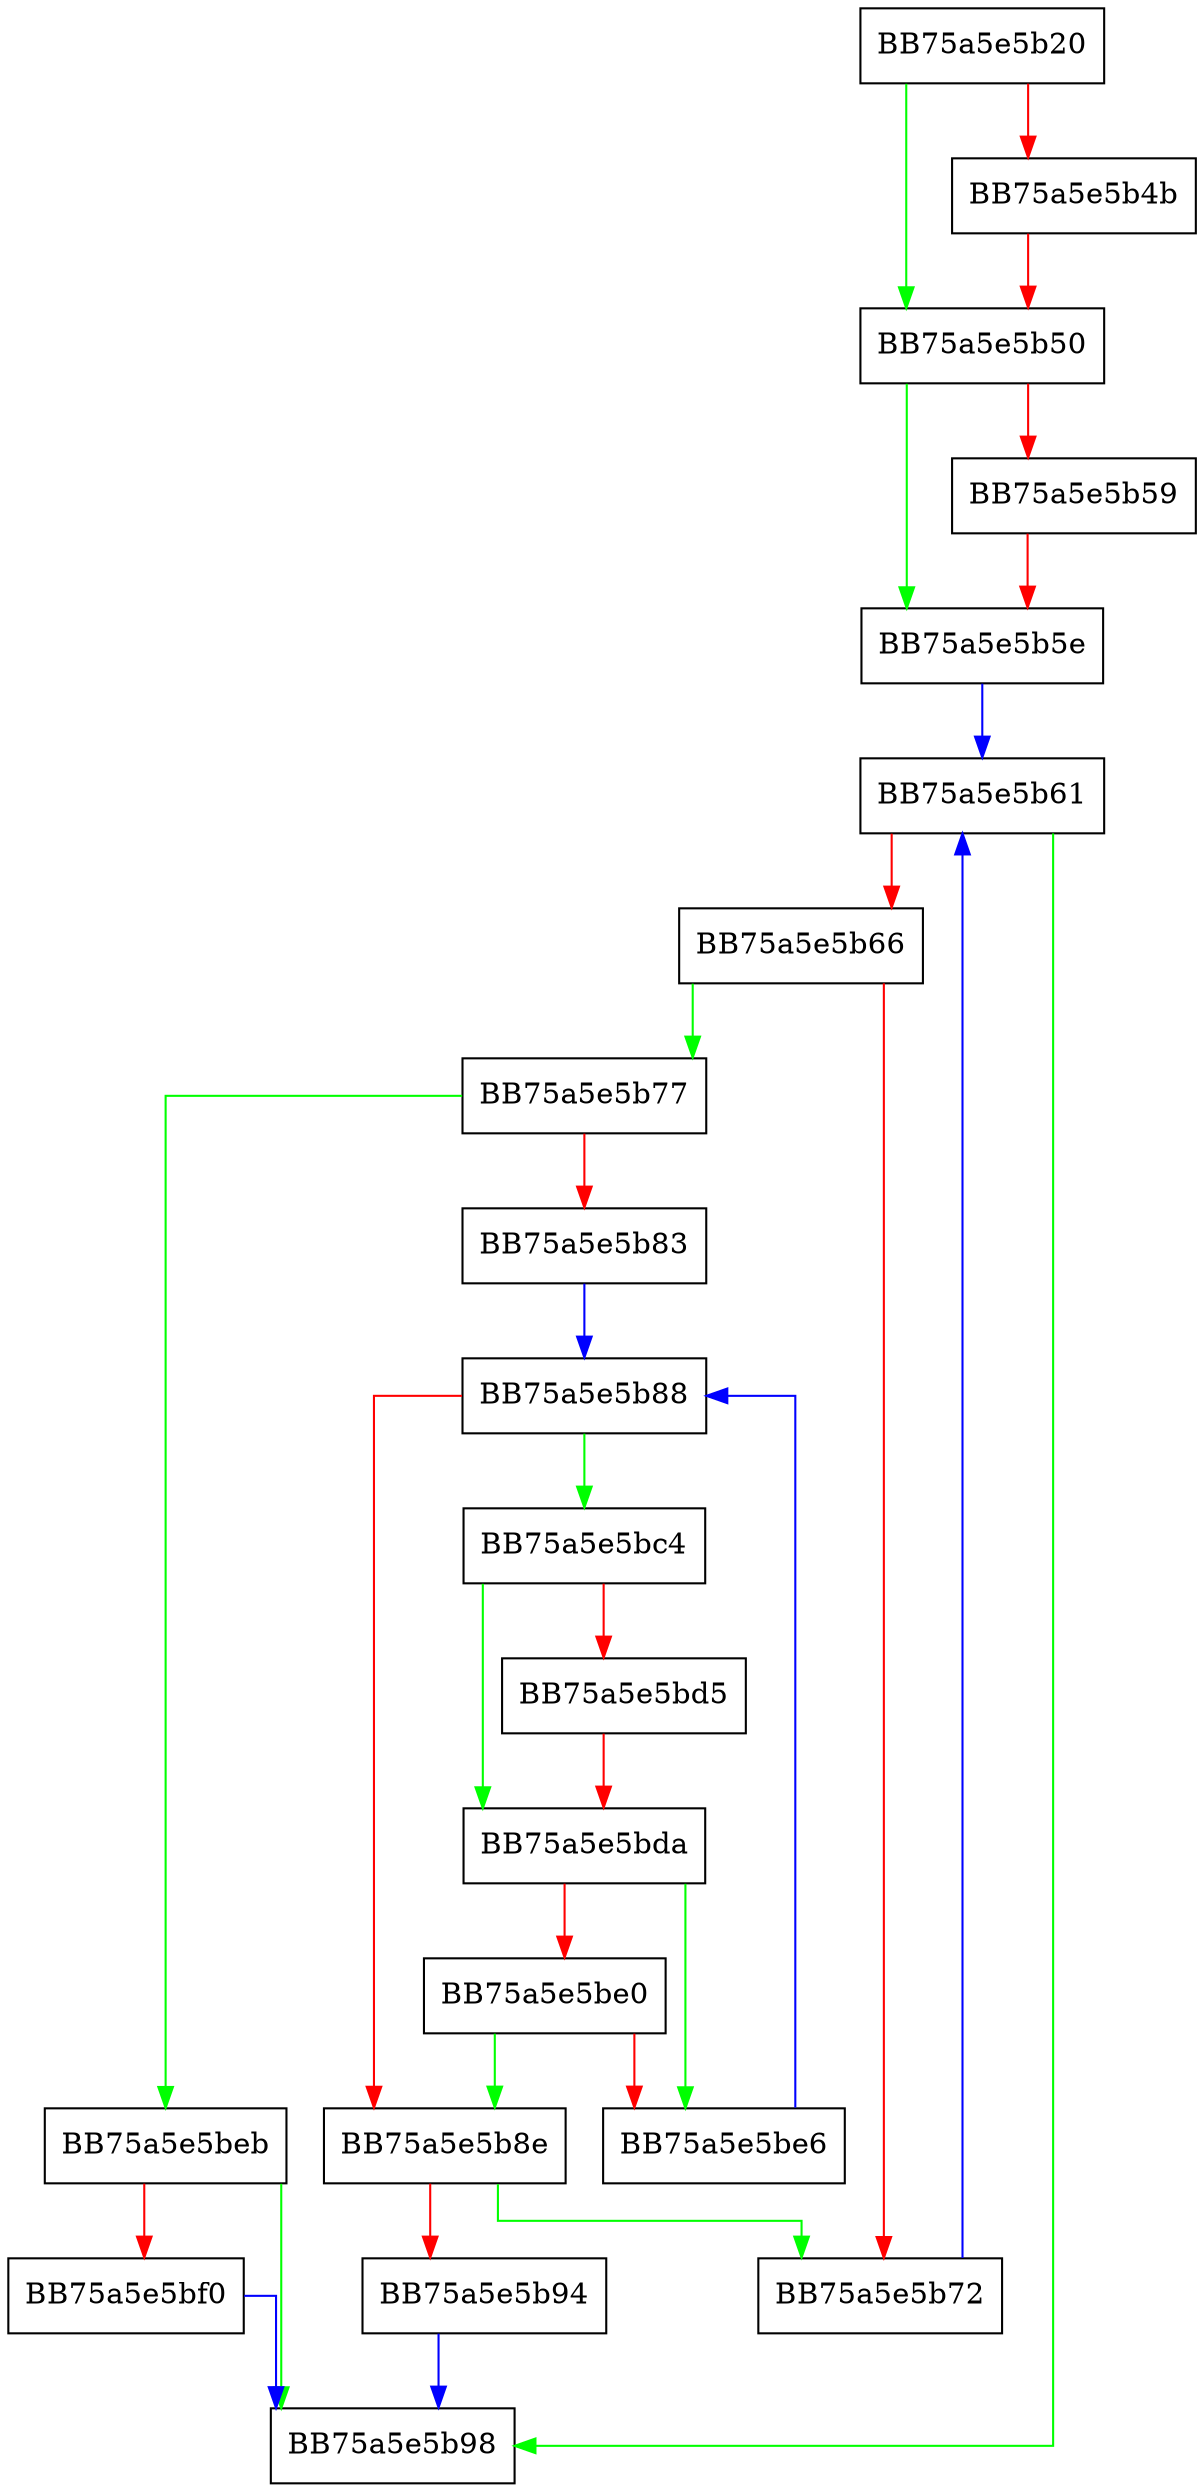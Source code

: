 digraph Analyze {
  node [shape="box"];
  graph [splines=ortho];
  BB75a5e5b20 -> BB75a5e5b50 [color="green"];
  BB75a5e5b20 -> BB75a5e5b4b [color="red"];
  BB75a5e5b4b -> BB75a5e5b50 [color="red"];
  BB75a5e5b50 -> BB75a5e5b5e [color="green"];
  BB75a5e5b50 -> BB75a5e5b59 [color="red"];
  BB75a5e5b59 -> BB75a5e5b5e [color="red"];
  BB75a5e5b5e -> BB75a5e5b61 [color="blue"];
  BB75a5e5b61 -> BB75a5e5b98 [color="green"];
  BB75a5e5b61 -> BB75a5e5b66 [color="red"];
  BB75a5e5b66 -> BB75a5e5b77 [color="green"];
  BB75a5e5b66 -> BB75a5e5b72 [color="red"];
  BB75a5e5b72 -> BB75a5e5b61 [color="blue"];
  BB75a5e5b77 -> BB75a5e5beb [color="green"];
  BB75a5e5b77 -> BB75a5e5b83 [color="red"];
  BB75a5e5b83 -> BB75a5e5b88 [color="blue"];
  BB75a5e5b88 -> BB75a5e5bc4 [color="green"];
  BB75a5e5b88 -> BB75a5e5b8e [color="red"];
  BB75a5e5b8e -> BB75a5e5b72 [color="green"];
  BB75a5e5b8e -> BB75a5e5b94 [color="red"];
  BB75a5e5b94 -> BB75a5e5b98 [color="blue"];
  BB75a5e5bc4 -> BB75a5e5bda [color="green"];
  BB75a5e5bc4 -> BB75a5e5bd5 [color="red"];
  BB75a5e5bd5 -> BB75a5e5bda [color="red"];
  BB75a5e5bda -> BB75a5e5be6 [color="green"];
  BB75a5e5bda -> BB75a5e5be0 [color="red"];
  BB75a5e5be0 -> BB75a5e5b8e [color="green"];
  BB75a5e5be0 -> BB75a5e5be6 [color="red"];
  BB75a5e5be6 -> BB75a5e5b88 [color="blue"];
  BB75a5e5beb -> BB75a5e5b98 [color="green"];
  BB75a5e5beb -> BB75a5e5bf0 [color="red"];
  BB75a5e5bf0 -> BB75a5e5b98 [color="blue"];
}